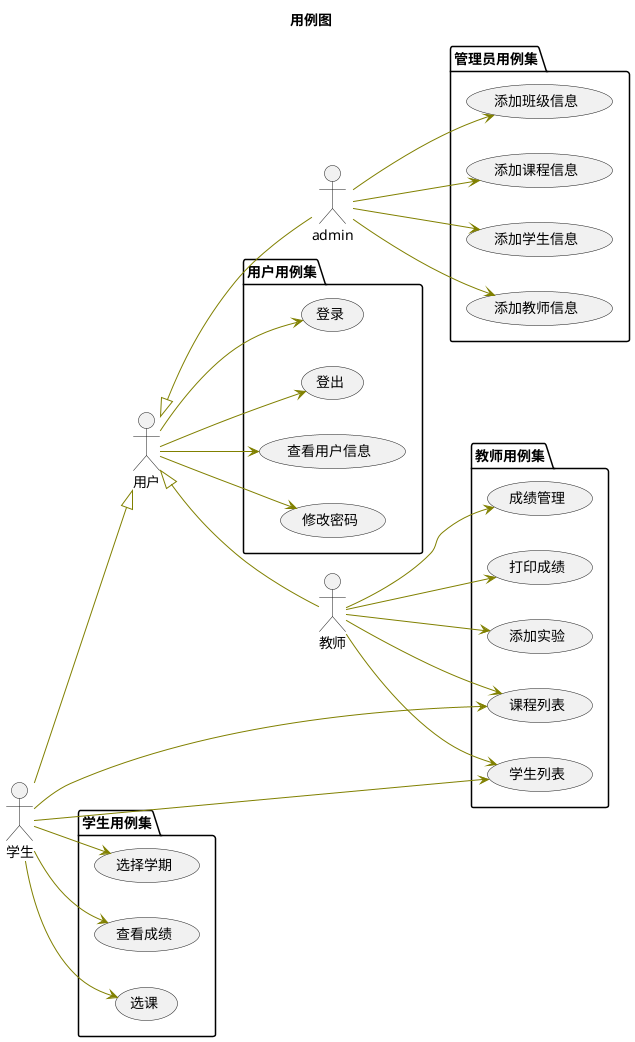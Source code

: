 @startuml

skinparam usecase {





	ArrowColor Olive
	ActorFontName Courier

	ActorBackgroundColor<< Human >> Gold
}

left to right direction
title 用例图

actor 教师

actor 学生

actor 用户

用户 <|-- 教师

用户 <|-down- admin

用户 <|-up- 学生


package 用户用例集 {
用户 --> (登录)

用户 --> (登出)

用户 --> (查看用户信息)

用户 --> (修改密码)

}




package 管理员用例集{

admin --> (添加学生信息)
admin --> (添加教师信息)
admin --> (添加班级信息)
admin --> (添加课程信息)

}
package 教师用例集 {

教师 --> (成绩管理)
教师 --> (打印成绩)
教师 --> (课程列表)
教师 --> (学生列表)
教师 --> (添加实验)
}
package 学生用例集{

学生 --> (课程列表)
学生 --> (选择学期)
学生 --> (学生列表)
学生 --> (查看成绩)
学生 --> (选课)

}
@enduml